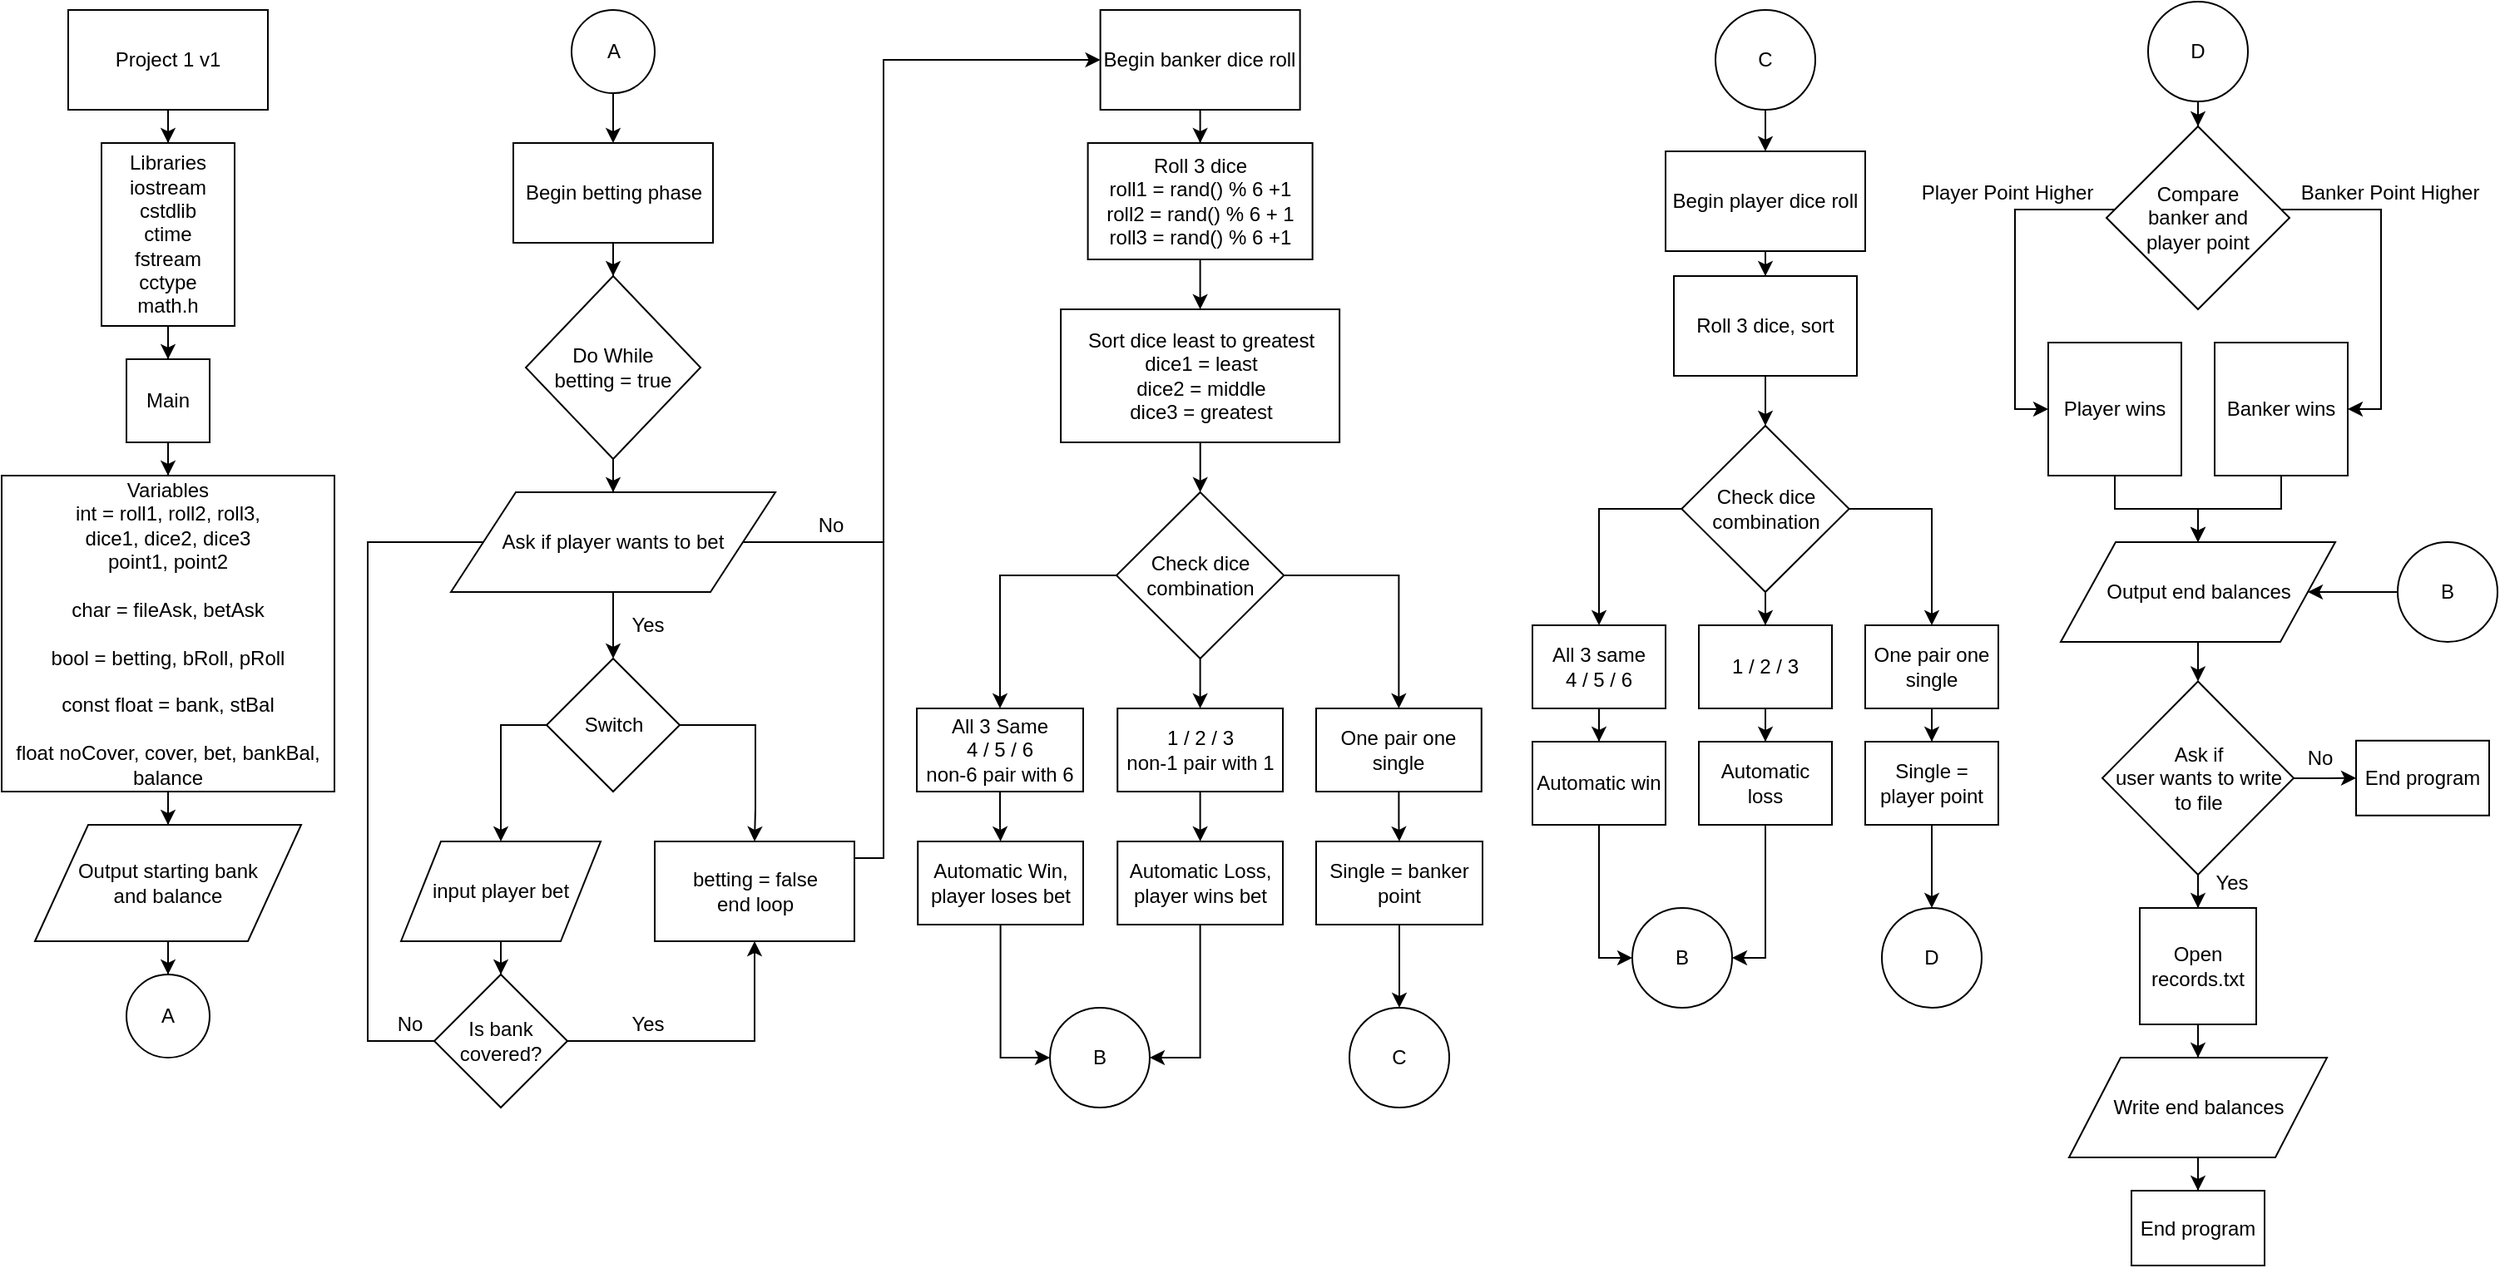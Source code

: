 <mxfile version="12.6.5" type="device"><diagram id="Jo1ws58JLlrks5ArrXlt" name="Page-1"><mxGraphModel dx="1667" dy="1158" grid="1" gridSize="10" guides="1" tooltips="1" connect="1" arrows="1" fold="1" page="1" pageScale="1" pageWidth="1600" pageHeight="900" math="0" shadow="0"><root><mxCell id="0"/><mxCell id="1" parent="0"/><mxCell id="1W0W-filQM1t0d3yx_g4-24" style="edgeStyle=orthogonalEdgeStyle;rounded=0;orthogonalLoop=1;jettySize=auto;html=1;entryX=0.5;entryY=0;entryDx=0;entryDy=0;" edge="1" parent="1" source="1W0W-filQM1t0d3yx_g4-5" target="1W0W-filQM1t0d3yx_g4-6"><mxGeometry relative="1" as="geometry"/></mxCell><mxCell id="1W0W-filQM1t0d3yx_g4-5" value="Project 1 v1" style="rounded=0;whiteSpace=wrap;html=1;" vertex="1" parent="1"><mxGeometry x="50" y="20" width="120" height="60" as="geometry"/></mxCell><mxCell id="1W0W-filQM1t0d3yx_g4-25" style="edgeStyle=orthogonalEdgeStyle;rounded=0;orthogonalLoop=1;jettySize=auto;html=1;entryX=0.5;entryY=0;entryDx=0;entryDy=0;" edge="1" parent="1" source="1W0W-filQM1t0d3yx_g4-6" target="1W0W-filQM1t0d3yx_g4-8"><mxGeometry relative="1" as="geometry"/></mxCell><mxCell id="1W0W-filQM1t0d3yx_g4-6" value="&lt;div&gt;Libraries&lt;/div&gt;&lt;div&gt;iostream&lt;/div&gt;&lt;div&gt;cstdlib&lt;/div&gt;&lt;div&gt;ctime&lt;/div&gt;&lt;div&gt;fstream&lt;/div&gt;&lt;div&gt;cctype&lt;/div&gt;&lt;div&gt;math.h&lt;br&gt;&lt;/div&gt;" style="rounded=0;whiteSpace=wrap;html=1;" vertex="1" parent="1"><mxGeometry x="70" y="100" width="80" height="110" as="geometry"/></mxCell><mxCell id="1W0W-filQM1t0d3yx_g4-26" style="edgeStyle=orthogonalEdgeStyle;rounded=0;orthogonalLoop=1;jettySize=auto;html=1;entryX=0.5;entryY=0;entryDx=0;entryDy=0;" edge="1" parent="1" source="1W0W-filQM1t0d3yx_g4-8" target="1W0W-filQM1t0d3yx_g4-9"><mxGeometry relative="1" as="geometry"/></mxCell><mxCell id="1W0W-filQM1t0d3yx_g4-8" value="&lt;div&gt;Main&lt;/div&gt;" style="whiteSpace=wrap;html=1;aspect=fixed;" vertex="1" parent="1"><mxGeometry x="85" y="230" width="50" height="50" as="geometry"/></mxCell><mxCell id="1W0W-filQM1t0d3yx_g4-27" style="edgeStyle=orthogonalEdgeStyle;rounded=0;orthogonalLoop=1;jettySize=auto;html=1;entryX=0.5;entryY=0;entryDx=0;entryDy=0;" edge="1" parent="1" source="1W0W-filQM1t0d3yx_g4-9" target="1W0W-filQM1t0d3yx_g4-10"><mxGeometry relative="1" as="geometry"/></mxCell><mxCell id="1W0W-filQM1t0d3yx_g4-9" value="&lt;div&gt;Variables&lt;/div&gt;&lt;div&gt;int = roll1, roll2, roll3,&lt;/div&gt;&lt;div&gt;dice1, dice2, dice3&lt;/div&gt;&lt;div&gt;point1, point2&lt;/div&gt;&lt;div&gt;&lt;br&gt;&lt;/div&gt;&lt;div&gt;char = fileAsk, betAsk&lt;/div&gt;&lt;div&gt;&lt;br&gt;&lt;/div&gt;&lt;div align=&quot;center&quot;&gt;bool = betting, bRoll, pRoll&lt;/div&gt;&lt;div align=&quot;center&quot;&gt;&lt;br&gt;&lt;/div&gt;&lt;div align=&quot;center&quot;&gt;const float = bank, stBal&lt;/div&gt;&lt;div align=&quot;center&quot;&gt;&lt;br&gt;&lt;/div&gt;&lt;div align=&quot;center&quot;&gt;float noCover, cover, bet, bankBal, balance&lt;br&gt;&lt;/div&gt;" style="rounded=0;whiteSpace=wrap;html=1;" vertex="1" parent="1"><mxGeometry x="10" y="300" width="200" height="190" as="geometry"/></mxCell><mxCell id="1W0W-filQM1t0d3yx_g4-28" style="edgeStyle=orthogonalEdgeStyle;rounded=0;orthogonalLoop=1;jettySize=auto;html=1;entryX=0.5;entryY=0;entryDx=0;entryDy=0;" edge="1" parent="1" source="1W0W-filQM1t0d3yx_g4-10" target="1W0W-filQM1t0d3yx_g4-12"><mxGeometry relative="1" as="geometry"/></mxCell><mxCell id="1W0W-filQM1t0d3yx_g4-10" value="&lt;div&gt;Output starting bank&lt;/div&gt;&lt;div&gt; and balance&lt;/div&gt;" style="shape=parallelogram;perimeter=parallelogramPerimeter;whiteSpace=wrap;html=1;" vertex="1" parent="1"><mxGeometry x="30" y="510" width="160" height="70" as="geometry"/></mxCell><mxCell id="1W0W-filQM1t0d3yx_g4-12" value="A" style="ellipse;whiteSpace=wrap;html=1;aspect=fixed;" vertex="1" parent="1"><mxGeometry x="85" y="600" width="50" height="50" as="geometry"/></mxCell><mxCell id="1W0W-filQM1t0d3yx_g4-29" style="edgeStyle=orthogonalEdgeStyle;rounded=0;orthogonalLoop=1;jettySize=auto;html=1;entryX=0.5;entryY=0;entryDx=0;entryDy=0;" edge="1" parent="1" source="1W0W-filQM1t0d3yx_g4-13" target="1W0W-filQM1t0d3yx_g4-14"><mxGeometry relative="1" as="geometry"/></mxCell><mxCell id="1W0W-filQM1t0d3yx_g4-13" value="A" style="ellipse;whiteSpace=wrap;html=1;aspect=fixed;" vertex="1" parent="1"><mxGeometry x="352.5" y="20" width="50" height="50" as="geometry"/></mxCell><mxCell id="1W0W-filQM1t0d3yx_g4-30" style="edgeStyle=orthogonalEdgeStyle;rounded=0;orthogonalLoop=1;jettySize=auto;html=1;entryX=0.5;entryY=0;entryDx=0;entryDy=0;" edge="1" parent="1" source="1W0W-filQM1t0d3yx_g4-14" target="1W0W-filQM1t0d3yx_g4-15"><mxGeometry relative="1" as="geometry"/></mxCell><mxCell id="1W0W-filQM1t0d3yx_g4-14" value="Begin betting phase" style="rounded=0;whiteSpace=wrap;html=1;" vertex="1" parent="1"><mxGeometry x="317.5" y="100" width="120" height="60" as="geometry"/></mxCell><mxCell id="1W0W-filQM1t0d3yx_g4-31" style="edgeStyle=orthogonalEdgeStyle;rounded=0;orthogonalLoop=1;jettySize=auto;html=1;" edge="1" parent="1" source="1W0W-filQM1t0d3yx_g4-15" target="1W0W-filQM1t0d3yx_g4-17"><mxGeometry relative="1" as="geometry"/></mxCell><mxCell id="1W0W-filQM1t0d3yx_g4-15" value="&lt;div&gt;Do While&lt;/div&gt;&lt;div&gt;betting = true&lt;br&gt;&lt;/div&gt;" style="rhombus;whiteSpace=wrap;html=1;" vertex="1" parent="1"><mxGeometry x="325" y="180" width="105" height="110" as="geometry"/></mxCell><mxCell id="1W0W-filQM1t0d3yx_g4-32" style="edgeStyle=orthogonalEdgeStyle;rounded=0;orthogonalLoop=1;jettySize=auto;html=1;" edge="1" parent="1" source="1W0W-filQM1t0d3yx_g4-17" target="1W0W-filQM1t0d3yx_g4-19"><mxGeometry relative="1" as="geometry"/></mxCell><mxCell id="1W0W-filQM1t0d3yx_g4-58" value="" style="edgeStyle=orthogonalEdgeStyle;rounded=0;orthogonalLoop=1;jettySize=auto;html=1;entryX=0;entryY=0.5;entryDx=0;entryDy=0;" edge="1" parent="1" source="1W0W-filQM1t0d3yx_g4-17" target="1W0W-filQM1t0d3yx_g4-23"><mxGeometry relative="1" as="geometry"><mxPoint x="550" y="340" as="targetPoint"/><Array as="points"><mxPoint x="540" y="340"/><mxPoint x="540" y="50"/></Array></mxGeometry></mxCell><mxCell id="1W0W-filQM1t0d3yx_g4-17" value="Ask if player wants to bet" style="shape=parallelogram;perimeter=parallelogramPerimeter;whiteSpace=wrap;html=1;" vertex="1" parent="1"><mxGeometry x="280" y="310" width="195" height="60" as="geometry"/></mxCell><mxCell id="1W0W-filQM1t0d3yx_g4-33" style="edgeStyle=orthogonalEdgeStyle;rounded=0;orthogonalLoop=1;jettySize=auto;html=1;entryX=0.5;entryY=0;entryDx=0;entryDy=0;" edge="1" parent="1" source="1W0W-filQM1t0d3yx_g4-19" target="1W0W-filQM1t0d3yx_g4-22"><mxGeometry relative="1" as="geometry"><Array as="points"><mxPoint x="310" y="450"/></Array></mxGeometry></mxCell><mxCell id="1W0W-filQM1t0d3yx_g4-34" style="edgeStyle=orthogonalEdgeStyle;rounded=0;orthogonalLoop=1;jettySize=auto;html=1;entryX=0.5;entryY=0;entryDx=0;entryDy=0;" edge="1" parent="1" source="1W0W-filQM1t0d3yx_g4-19" target="1W0W-filQM1t0d3yx_g4-20"><mxGeometry relative="1" as="geometry"><Array as="points"><mxPoint x="463" y="450"/><mxPoint x="463" y="500"/></Array></mxGeometry></mxCell><mxCell id="1W0W-filQM1t0d3yx_g4-19" value="Switch" style="rhombus;whiteSpace=wrap;html=1;" vertex="1" parent="1"><mxGeometry x="337.5" y="410" width="80" height="80" as="geometry"/></mxCell><mxCell id="1W0W-filQM1t0d3yx_g4-60" value="" style="edgeStyle=orthogonalEdgeStyle;rounded=0;orthogonalLoop=1;jettySize=auto;html=1;endArrow=none;endFill=0;" edge="1" parent="1" source="1W0W-filQM1t0d3yx_g4-20"><mxGeometry relative="1" as="geometry"><mxPoint x="540" y="340" as="targetPoint"/><Array as="points"><mxPoint x="540" y="530"/></Array></mxGeometry></mxCell><mxCell id="1W0W-filQM1t0d3yx_g4-20" value="&lt;div&gt;betting = false&lt;/div&gt;&lt;div&gt;end loop&lt;br&gt;&lt;/div&gt;" style="rounded=0;whiteSpace=wrap;html=1;" vertex="1" parent="1"><mxGeometry x="402.5" y="520" width="120" height="60" as="geometry"/></mxCell><mxCell id="1W0W-filQM1t0d3yx_g4-41" style="edgeStyle=orthogonalEdgeStyle;rounded=0;orthogonalLoop=1;jettySize=auto;html=1;entryX=0.5;entryY=0;entryDx=0;entryDy=0;" edge="1" parent="1" source="1W0W-filQM1t0d3yx_g4-22" target="1W0W-filQM1t0d3yx_g4-40"><mxGeometry relative="1" as="geometry"/></mxCell><mxCell id="1W0W-filQM1t0d3yx_g4-22" value="input player bet" style="shape=parallelogram;perimeter=parallelogramPerimeter;whiteSpace=wrap;html=1;" vertex="1" parent="1"><mxGeometry x="250" y="520" width="120" height="60" as="geometry"/></mxCell><mxCell id="1W0W-filQM1t0d3yx_g4-87" style="edgeStyle=orthogonalEdgeStyle;rounded=0;orthogonalLoop=1;jettySize=auto;html=1;entryX=0.5;entryY=0;entryDx=0;entryDy=0;endArrow=classic;endFill=1;" edge="1" parent="1" source="1W0W-filQM1t0d3yx_g4-23" target="1W0W-filQM1t0d3yx_g4-66"><mxGeometry relative="1" as="geometry"/></mxCell><mxCell id="1W0W-filQM1t0d3yx_g4-23" value="Begin banker dice roll" style="rounded=0;whiteSpace=wrap;html=1;" vertex="1" parent="1"><mxGeometry x="670.31" y="20" width="120" height="60" as="geometry"/></mxCell><mxCell id="1W0W-filQM1t0d3yx_g4-64" style="edgeStyle=orthogonalEdgeStyle;rounded=0;orthogonalLoop=1;jettySize=auto;html=1;entryX=0.5;entryY=1;entryDx=0;entryDy=0;endArrow=classic;endFill=1;" edge="1" parent="1" source="1W0W-filQM1t0d3yx_g4-40" target="1W0W-filQM1t0d3yx_g4-20"><mxGeometry relative="1" as="geometry"/></mxCell><mxCell id="1W0W-filQM1t0d3yx_g4-65" style="edgeStyle=orthogonalEdgeStyle;rounded=0;orthogonalLoop=1;jettySize=auto;html=1;entryX=0;entryY=0.5;entryDx=0;entryDy=0;endArrow=none;endFill=0;" edge="1" parent="1" source="1W0W-filQM1t0d3yx_g4-40" target="1W0W-filQM1t0d3yx_g4-17"><mxGeometry relative="1" as="geometry"><Array as="points"><mxPoint x="230" y="640"/><mxPoint x="230" y="340"/></Array></mxGeometry></mxCell><mxCell id="1W0W-filQM1t0d3yx_g4-40" value="Is bank covered?" style="rhombus;whiteSpace=wrap;html=1;" vertex="1" parent="1"><mxGeometry x="270" y="600" width="80" height="80" as="geometry"/></mxCell><mxCell id="1W0W-filQM1t0d3yx_g4-49" value="&lt;div&gt;Yes&lt;/div&gt;" style="text;html=1;align=center;verticalAlign=middle;resizable=0;points=[];autosize=1;" vertex="1" parent="1"><mxGeometry x="377.5" y="620" width="40" height="20" as="geometry"/></mxCell><mxCell id="1W0W-filQM1t0d3yx_g4-55" value="No" style="text;html=1;align=center;verticalAlign=middle;resizable=0;points=[];autosize=1;" vertex="1" parent="1"><mxGeometry x="240" y="620" width="30" height="20" as="geometry"/></mxCell><mxCell id="1W0W-filQM1t0d3yx_g4-61" value="Yes" style="text;html=1;align=center;verticalAlign=middle;resizable=0;points=[];autosize=1;" vertex="1" parent="1"><mxGeometry x="377.5" y="380" width="40" height="20" as="geometry"/></mxCell><mxCell id="1W0W-filQM1t0d3yx_g4-62" value="No" style="text;html=1;align=center;verticalAlign=middle;resizable=0;points=[];autosize=1;" vertex="1" parent="1"><mxGeometry x="492.5" y="320" width="30" height="20" as="geometry"/></mxCell><mxCell id="1W0W-filQM1t0d3yx_g4-88" style="edgeStyle=orthogonalEdgeStyle;rounded=0;orthogonalLoop=1;jettySize=auto;html=1;entryX=0.5;entryY=0;entryDx=0;entryDy=0;endArrow=classic;endFill=1;" edge="1" parent="1" source="1W0W-filQM1t0d3yx_g4-66" target="1W0W-filQM1t0d3yx_g4-68"><mxGeometry relative="1" as="geometry"/></mxCell><mxCell id="1W0W-filQM1t0d3yx_g4-66" value="&lt;div&gt;Roll 3 dice&lt;/div&gt;&lt;div&gt;roll1 = rand() % 6 +1&lt;br&gt;&lt;/div&gt;&lt;div&gt;roll2 = rand() % 6 + 1&lt;br&gt;&lt;/div&gt;&lt;div&gt;roll3 = rand() % 6 +1&lt;br&gt;&lt;/div&gt;" style="rounded=0;whiteSpace=wrap;html=1;" vertex="1" parent="1"><mxGeometry x="662.81" y="100" width="135" height="70" as="geometry"/></mxCell><mxCell id="1W0W-filQM1t0d3yx_g4-89" style="edgeStyle=orthogonalEdgeStyle;rounded=0;orthogonalLoop=1;jettySize=auto;html=1;entryX=0.5;entryY=0;entryDx=0;entryDy=0;endArrow=classic;endFill=1;" edge="1" parent="1" source="1W0W-filQM1t0d3yx_g4-68" target="1W0W-filQM1t0d3yx_g4-70"><mxGeometry relative="1" as="geometry"/></mxCell><mxCell id="1W0W-filQM1t0d3yx_g4-68" value="&lt;div&gt;Sort dice least to greatest&lt;/div&gt;&lt;div&gt;dice1 = least&lt;/div&gt;&lt;div&gt;dice2 = middle&lt;/div&gt;&lt;div&gt;dice3 = greatest&lt;br&gt;&lt;/div&gt;" style="rounded=0;whiteSpace=wrap;html=1;" vertex="1" parent="1"><mxGeometry x="646.56" y="200" width="167.5" height="80" as="geometry"/></mxCell><mxCell id="1W0W-filQM1t0d3yx_g4-79" style="edgeStyle=orthogonalEdgeStyle;rounded=0;orthogonalLoop=1;jettySize=auto;html=1;entryX=0.5;entryY=0;entryDx=0;entryDy=0;endArrow=classic;endFill=1;" edge="1" parent="1" source="1W0W-filQM1t0d3yx_g4-70" target="1W0W-filQM1t0d3yx_g4-71"><mxGeometry relative="1" as="geometry"/></mxCell><mxCell id="1W0W-filQM1t0d3yx_g4-82" style="edgeStyle=orthogonalEdgeStyle;rounded=0;orthogonalLoop=1;jettySize=auto;html=1;entryX=0.5;entryY=0;entryDx=0;entryDy=0;endArrow=classic;endFill=1;" edge="1" parent="1" source="1W0W-filQM1t0d3yx_g4-70" target="1W0W-filQM1t0d3yx_g4-73"><mxGeometry relative="1" as="geometry"/></mxCell><mxCell id="1W0W-filQM1t0d3yx_g4-84" style="edgeStyle=orthogonalEdgeStyle;rounded=0;orthogonalLoop=1;jettySize=auto;html=1;entryX=0.5;entryY=0;entryDx=0;entryDy=0;endArrow=classic;endFill=1;" edge="1" parent="1" source="1W0W-filQM1t0d3yx_g4-70" target="1W0W-filQM1t0d3yx_g4-75"><mxGeometry relative="1" as="geometry"/></mxCell><mxCell id="1W0W-filQM1t0d3yx_g4-70" value="&lt;div&gt;Check dice combination&lt;/div&gt;" style="rhombus;whiteSpace=wrap;html=1;" vertex="1" parent="1"><mxGeometry x="680" y="310" width="100.62" height="100" as="geometry"/></mxCell><mxCell id="1W0W-filQM1t0d3yx_g4-81" style="edgeStyle=orthogonalEdgeStyle;rounded=0;orthogonalLoop=1;jettySize=auto;html=1;entryX=0.5;entryY=0;entryDx=0;entryDy=0;endArrow=classic;endFill=1;" edge="1" parent="1" source="1W0W-filQM1t0d3yx_g4-71" target="1W0W-filQM1t0d3yx_g4-72"><mxGeometry relative="1" as="geometry"><Array as="points"><mxPoint x="610" y="510"/><mxPoint x="610" y="510"/></Array></mxGeometry></mxCell><mxCell id="1W0W-filQM1t0d3yx_g4-71" value="&lt;div&gt;All 3 Same&lt;/div&gt;&lt;div&gt;4 / 5 / 6&lt;/div&gt;&lt;div&gt;non-6 pair with 6&lt;br&gt;&lt;/div&gt;" style="rounded=0;whiteSpace=wrap;html=1;" vertex="1" parent="1"><mxGeometry x="560" y="440" width="100" height="50" as="geometry"/></mxCell><mxCell id="1W0W-filQM1t0d3yx_g4-95" style="edgeStyle=orthogonalEdgeStyle;rounded=0;orthogonalLoop=1;jettySize=auto;html=1;entryX=0;entryY=0.5;entryDx=0;entryDy=0;endArrow=classic;endFill=1;" edge="1" parent="1" source="1W0W-filQM1t0d3yx_g4-72" target="1W0W-filQM1t0d3yx_g4-94"><mxGeometry relative="1" as="geometry"/></mxCell><mxCell id="1W0W-filQM1t0d3yx_g4-72" value="Automatic Win, player loses bet" style="rounded=0;whiteSpace=wrap;html=1;" vertex="1" parent="1"><mxGeometry x="560.62" y="520" width="99.38" height="50" as="geometry"/></mxCell><mxCell id="1W0W-filQM1t0d3yx_g4-83" style="edgeStyle=orthogonalEdgeStyle;rounded=0;orthogonalLoop=1;jettySize=auto;html=1;entryX=0.5;entryY=0;entryDx=0;entryDy=0;endArrow=classic;endFill=1;" edge="1" parent="1" source="1W0W-filQM1t0d3yx_g4-73" target="1W0W-filQM1t0d3yx_g4-74"><mxGeometry relative="1" as="geometry"/></mxCell><mxCell id="1W0W-filQM1t0d3yx_g4-73" value="&lt;div&gt;1 / 2 / 3&lt;/div&gt;&lt;div&gt;non-1 pair with 1&lt;br&gt;&lt;/div&gt;" style="rounded=0;whiteSpace=wrap;html=1;" vertex="1" parent="1"><mxGeometry x="680.62" y="440" width="99.38" height="50" as="geometry"/></mxCell><mxCell id="1W0W-filQM1t0d3yx_g4-96" style="edgeStyle=orthogonalEdgeStyle;rounded=0;orthogonalLoop=1;jettySize=auto;html=1;entryX=1;entryY=0.5;entryDx=0;entryDy=0;endArrow=classic;endFill=1;" edge="1" parent="1" source="1W0W-filQM1t0d3yx_g4-74" target="1W0W-filQM1t0d3yx_g4-94"><mxGeometry relative="1" as="geometry"/></mxCell><mxCell id="1W0W-filQM1t0d3yx_g4-74" value="Automatic Loss, player wins bet" style="rounded=0;whiteSpace=wrap;html=1;" vertex="1" parent="1"><mxGeometry x="680.62" y="520" width="99.38" height="50" as="geometry"/></mxCell><mxCell id="1W0W-filQM1t0d3yx_g4-85" style="edgeStyle=orthogonalEdgeStyle;rounded=0;orthogonalLoop=1;jettySize=auto;html=1;entryX=0.5;entryY=0;entryDx=0;entryDy=0;endArrow=classic;endFill=1;" edge="1" parent="1" source="1W0W-filQM1t0d3yx_g4-75" target="1W0W-filQM1t0d3yx_g4-76"><mxGeometry relative="1" as="geometry"/></mxCell><mxCell id="1W0W-filQM1t0d3yx_g4-75" value="One pair one single" style="rounded=0;whiteSpace=wrap;html=1;" vertex="1" parent="1"><mxGeometry x="800" y="440" width="99.38" height="50" as="geometry"/></mxCell><mxCell id="1W0W-filQM1t0d3yx_g4-98" style="edgeStyle=orthogonalEdgeStyle;rounded=0;orthogonalLoop=1;jettySize=auto;html=1;entryX=0.5;entryY=0;entryDx=0;entryDy=0;endArrow=classic;endFill=1;" edge="1" parent="1" source="1W0W-filQM1t0d3yx_g4-76" target="1W0W-filQM1t0d3yx_g4-97"><mxGeometry relative="1" as="geometry"/></mxCell><mxCell id="1W0W-filQM1t0d3yx_g4-76" value="Single = banker point" style="rounded=0;whiteSpace=wrap;html=1;" vertex="1" parent="1"><mxGeometry x="800" y="520" width="100" height="50" as="geometry"/></mxCell><mxCell id="1W0W-filQM1t0d3yx_g4-94" value="B" style="ellipse;whiteSpace=wrap;html=1;aspect=fixed;" vertex="1" parent="1"><mxGeometry x="640" y="620" width="60" height="60" as="geometry"/></mxCell><mxCell id="1W0W-filQM1t0d3yx_g4-97" value="C" style="ellipse;whiteSpace=wrap;html=1;aspect=fixed;" vertex="1" parent="1"><mxGeometry x="820" y="620" width="60" height="60" as="geometry"/></mxCell><mxCell id="1W0W-filQM1t0d3yx_g4-127" style="edgeStyle=orthogonalEdgeStyle;rounded=0;orthogonalLoop=1;jettySize=auto;html=1;entryX=0.5;entryY=0;entryDx=0;entryDy=0;endArrow=classic;endFill=1;" edge="1" parent="1" source="1W0W-filQM1t0d3yx_g4-99" target="1W0W-filQM1t0d3yx_g4-100"><mxGeometry relative="1" as="geometry"/></mxCell><mxCell id="1W0W-filQM1t0d3yx_g4-99" value="C" style="ellipse;whiteSpace=wrap;html=1;aspect=fixed;" vertex="1" parent="1"><mxGeometry x="1040" y="20" width="60" height="60" as="geometry"/></mxCell><mxCell id="1W0W-filQM1t0d3yx_g4-125" style="edgeStyle=orthogonalEdgeStyle;rounded=0;orthogonalLoop=1;jettySize=auto;html=1;entryX=0.5;entryY=0;entryDx=0;entryDy=0;endArrow=classic;endFill=1;" edge="1" parent="1" source="1W0W-filQM1t0d3yx_g4-100" target="1W0W-filQM1t0d3yx_g4-101"><mxGeometry relative="1" as="geometry"/></mxCell><mxCell id="1W0W-filQM1t0d3yx_g4-100" value="Begin player dice roll" style="rounded=0;whiteSpace=wrap;html=1;" vertex="1" parent="1"><mxGeometry x="1010" y="105" width="120" height="60" as="geometry"/></mxCell><mxCell id="1W0W-filQM1t0d3yx_g4-126" style="edgeStyle=orthogonalEdgeStyle;rounded=0;orthogonalLoop=1;jettySize=auto;html=1;endArrow=classic;endFill=1;" edge="1" parent="1" source="1W0W-filQM1t0d3yx_g4-101" target="1W0W-filQM1t0d3yx_g4-104"><mxGeometry relative="1" as="geometry"/></mxCell><mxCell id="1W0W-filQM1t0d3yx_g4-101" value="Roll 3 dice, sort" style="rounded=0;whiteSpace=wrap;html=1;" vertex="1" parent="1"><mxGeometry x="1015" y="180" width="110" height="60" as="geometry"/></mxCell><mxCell id="1W0W-filQM1t0d3yx_g4-119" style="edgeStyle=orthogonalEdgeStyle;rounded=0;orthogonalLoop=1;jettySize=auto;html=1;entryX=0.5;entryY=0;entryDx=0;entryDy=0;endArrow=classic;endFill=1;" edge="1" parent="1" source="1W0W-filQM1t0d3yx_g4-104" target="1W0W-filQM1t0d3yx_g4-105"><mxGeometry relative="1" as="geometry"/></mxCell><mxCell id="1W0W-filQM1t0d3yx_g4-120" style="edgeStyle=orthogonalEdgeStyle;rounded=0;orthogonalLoop=1;jettySize=auto;html=1;endArrow=classic;endFill=1;" edge="1" parent="1" source="1W0W-filQM1t0d3yx_g4-104" target="1W0W-filQM1t0d3yx_g4-111"><mxGeometry relative="1" as="geometry"/></mxCell><mxCell id="1W0W-filQM1t0d3yx_g4-121" style="edgeStyle=orthogonalEdgeStyle;rounded=0;orthogonalLoop=1;jettySize=auto;html=1;entryX=0.5;entryY=0;entryDx=0;entryDy=0;endArrow=classic;endFill=1;" edge="1" parent="1" source="1W0W-filQM1t0d3yx_g4-104" target="1W0W-filQM1t0d3yx_g4-115"><mxGeometry relative="1" as="geometry"/></mxCell><mxCell id="1W0W-filQM1t0d3yx_g4-104" value="&lt;div&gt;Check dice combination&lt;/div&gt;" style="rhombus;whiteSpace=wrap;html=1;" vertex="1" parent="1"><mxGeometry x="1019.69" y="270" width="100.62" height="100" as="geometry"/></mxCell><mxCell id="1W0W-filQM1t0d3yx_g4-122" style="edgeStyle=orthogonalEdgeStyle;rounded=0;orthogonalLoop=1;jettySize=auto;html=1;endArrow=classic;endFill=1;" edge="1" parent="1" source="1W0W-filQM1t0d3yx_g4-105" target="1W0W-filQM1t0d3yx_g4-106"><mxGeometry relative="1" as="geometry"/></mxCell><mxCell id="1W0W-filQM1t0d3yx_g4-105" value="&lt;div&gt;All 3 same&lt;/div&gt;&lt;div&gt;4 / 5 / 6&lt;br&gt;&lt;/div&gt;" style="rounded=0;whiteSpace=wrap;html=1;" vertex="1" parent="1"><mxGeometry x="930" y="390" width="80" height="50" as="geometry"/></mxCell><mxCell id="1W0W-filQM1t0d3yx_g4-129" style="edgeStyle=orthogonalEdgeStyle;rounded=0;orthogonalLoop=1;jettySize=auto;html=1;entryX=0;entryY=0.5;entryDx=0;entryDy=0;endArrow=classic;endFill=1;" edge="1" parent="1" source="1W0W-filQM1t0d3yx_g4-106" target="1W0W-filQM1t0d3yx_g4-128"><mxGeometry relative="1" as="geometry"/></mxCell><mxCell id="1W0W-filQM1t0d3yx_g4-106" value="&lt;div&gt;Automatic win&lt;/div&gt;" style="rounded=0;whiteSpace=wrap;html=1;" vertex="1" parent="1"><mxGeometry x="930" y="460" width="80" height="50" as="geometry"/></mxCell><mxCell id="1W0W-filQM1t0d3yx_g4-123" style="edgeStyle=orthogonalEdgeStyle;rounded=0;orthogonalLoop=1;jettySize=auto;html=1;endArrow=classic;endFill=1;" edge="1" parent="1" source="1W0W-filQM1t0d3yx_g4-111" target="1W0W-filQM1t0d3yx_g4-112"><mxGeometry relative="1" as="geometry"/></mxCell><mxCell id="1W0W-filQM1t0d3yx_g4-111" value="1 / 2 / 3" style="rounded=0;whiteSpace=wrap;html=1;" vertex="1" parent="1"><mxGeometry x="1030" y="390" width="80" height="50" as="geometry"/></mxCell><mxCell id="1W0W-filQM1t0d3yx_g4-130" style="edgeStyle=orthogonalEdgeStyle;rounded=0;orthogonalLoop=1;jettySize=auto;html=1;entryX=1;entryY=0.5;entryDx=0;entryDy=0;endArrow=classic;endFill=1;" edge="1" parent="1" source="1W0W-filQM1t0d3yx_g4-112" target="1W0W-filQM1t0d3yx_g4-128"><mxGeometry relative="1" as="geometry"/></mxCell><mxCell id="1W0W-filQM1t0d3yx_g4-112" value="&lt;div&gt;Automatic loss&lt;br&gt;&lt;/div&gt;" style="rounded=0;whiteSpace=wrap;html=1;" vertex="1" parent="1"><mxGeometry x="1030" y="460" width="80" height="50" as="geometry"/></mxCell><mxCell id="1W0W-filQM1t0d3yx_g4-124" style="edgeStyle=orthogonalEdgeStyle;rounded=0;orthogonalLoop=1;jettySize=auto;html=1;endArrow=classic;endFill=1;" edge="1" parent="1" source="1W0W-filQM1t0d3yx_g4-115" target="1W0W-filQM1t0d3yx_g4-116"><mxGeometry relative="1" as="geometry"/></mxCell><mxCell id="1W0W-filQM1t0d3yx_g4-115" value="One pair one single" style="rounded=0;whiteSpace=wrap;html=1;" vertex="1" parent="1"><mxGeometry x="1130" y="390" width="80" height="50" as="geometry"/></mxCell><mxCell id="1W0W-filQM1t0d3yx_g4-132" style="edgeStyle=orthogonalEdgeStyle;rounded=0;orthogonalLoop=1;jettySize=auto;html=1;entryX=0.5;entryY=0;entryDx=0;entryDy=0;endArrow=classic;endFill=1;" edge="1" parent="1" source="1W0W-filQM1t0d3yx_g4-116" target="1W0W-filQM1t0d3yx_g4-131"><mxGeometry relative="1" as="geometry"/></mxCell><mxCell id="1W0W-filQM1t0d3yx_g4-116" value="Single = player point" style="rounded=0;whiteSpace=wrap;html=1;" vertex="1" parent="1"><mxGeometry x="1130" y="460" width="80" height="50" as="geometry"/></mxCell><mxCell id="1W0W-filQM1t0d3yx_g4-128" value="B" style="ellipse;whiteSpace=wrap;html=1;aspect=fixed;" vertex="1" parent="1"><mxGeometry x="990" y="560" width="60" height="60" as="geometry"/></mxCell><mxCell id="1W0W-filQM1t0d3yx_g4-131" value="D" style="ellipse;whiteSpace=wrap;html=1;aspect=fixed;" vertex="1" parent="1"><mxGeometry x="1140" y="560" width="60" height="60" as="geometry"/></mxCell><mxCell id="1W0W-filQM1t0d3yx_g4-142" style="edgeStyle=orthogonalEdgeStyle;rounded=0;orthogonalLoop=1;jettySize=auto;html=1;entryX=0.5;entryY=0;entryDx=0;entryDy=0;endArrow=classic;endFill=1;" edge="1" parent="1" source="1W0W-filQM1t0d3yx_g4-133" target="1W0W-filQM1t0d3yx_g4-135"><mxGeometry relative="1" as="geometry"/></mxCell><mxCell id="1W0W-filQM1t0d3yx_g4-133" value="D" style="ellipse;whiteSpace=wrap;html=1;aspect=fixed;" vertex="1" parent="1"><mxGeometry x="1300" y="15" width="60" height="60" as="geometry"/></mxCell><mxCell id="1W0W-filQM1t0d3yx_g4-140" style="edgeStyle=orthogonalEdgeStyle;rounded=0;orthogonalLoop=1;jettySize=auto;html=1;entryX=0;entryY=0.5;entryDx=0;entryDy=0;endArrow=classic;endFill=1;" edge="1" parent="1" source="1W0W-filQM1t0d3yx_g4-135" target="1W0W-filQM1t0d3yx_g4-137"><mxGeometry relative="1" as="geometry"><Array as="points"><mxPoint x="1330" y="140"/><mxPoint x="1220" y="140"/><mxPoint x="1220" y="260"/></Array></mxGeometry></mxCell><mxCell id="1W0W-filQM1t0d3yx_g4-141" style="edgeStyle=orthogonalEdgeStyle;rounded=0;orthogonalLoop=1;jettySize=auto;html=1;entryX=1;entryY=0.5;entryDx=0;entryDy=0;endArrow=classic;endFill=1;" edge="1" parent="1" source="1W0W-filQM1t0d3yx_g4-135" target="1W0W-filQM1t0d3yx_g4-138"><mxGeometry relative="1" as="geometry"><Array as="points"><mxPoint x="1330" y="140"/><mxPoint x="1440" y="140"/><mxPoint x="1440" y="260"/></Array></mxGeometry></mxCell><mxCell id="1W0W-filQM1t0d3yx_g4-135" value="&lt;div&gt;Compare&lt;/div&gt;&lt;div&gt;banker and&lt;/div&gt;&lt;div&gt; player point&lt;/div&gt;" style="rhombus;whiteSpace=wrap;html=1;" vertex="1" parent="1"><mxGeometry x="1275" y="90" width="110" height="110" as="geometry"/></mxCell><mxCell id="1W0W-filQM1t0d3yx_g4-146" style="edgeStyle=orthogonalEdgeStyle;rounded=0;orthogonalLoop=1;jettySize=auto;html=1;entryX=0.5;entryY=0;entryDx=0;entryDy=0;endArrow=classic;endFill=1;" edge="1" parent="1" source="1W0W-filQM1t0d3yx_g4-137" target="1W0W-filQM1t0d3yx_g4-143"><mxGeometry relative="1" as="geometry"/></mxCell><mxCell id="1W0W-filQM1t0d3yx_g4-137" value="Player wins" style="whiteSpace=wrap;html=1;aspect=fixed;" vertex="1" parent="1"><mxGeometry x="1240" y="220" width="80" height="80" as="geometry"/></mxCell><mxCell id="1W0W-filQM1t0d3yx_g4-147" style="edgeStyle=orthogonalEdgeStyle;rounded=0;orthogonalLoop=1;jettySize=auto;html=1;entryX=0.5;entryY=0;entryDx=0;entryDy=0;endArrow=classic;endFill=1;" edge="1" parent="1" source="1W0W-filQM1t0d3yx_g4-138" target="1W0W-filQM1t0d3yx_g4-143"><mxGeometry relative="1" as="geometry"/></mxCell><mxCell id="1W0W-filQM1t0d3yx_g4-138" value="Banker wins" style="whiteSpace=wrap;html=1;aspect=fixed;" vertex="1" parent="1"><mxGeometry x="1340" y="220" width="80" height="80" as="geometry"/></mxCell><mxCell id="1W0W-filQM1t0d3yx_g4-153" style="edgeStyle=orthogonalEdgeStyle;rounded=0;orthogonalLoop=1;jettySize=auto;html=1;entryX=0.5;entryY=0;entryDx=0;entryDy=0;endArrow=classic;endFill=1;" edge="1" parent="1" source="1W0W-filQM1t0d3yx_g4-143" target="1W0W-filQM1t0d3yx_g4-150"><mxGeometry relative="1" as="geometry"/></mxCell><mxCell id="1W0W-filQM1t0d3yx_g4-143" value="Output end balances" style="shape=parallelogram;perimeter=parallelogramPerimeter;whiteSpace=wrap;html=1;" vertex="1" parent="1"><mxGeometry x="1247.5" y="340" width="165" height="60" as="geometry"/></mxCell><mxCell id="1W0W-filQM1t0d3yx_g4-149" style="edgeStyle=orthogonalEdgeStyle;rounded=0;orthogonalLoop=1;jettySize=auto;html=1;entryX=1;entryY=0.5;entryDx=0;entryDy=0;endArrow=classic;endFill=1;" edge="1" parent="1" source="1W0W-filQM1t0d3yx_g4-148" target="1W0W-filQM1t0d3yx_g4-143"><mxGeometry relative="1" as="geometry"/></mxCell><mxCell id="1W0W-filQM1t0d3yx_g4-148" value="B" style="ellipse;whiteSpace=wrap;html=1;aspect=fixed;" vertex="1" parent="1"><mxGeometry x="1450" y="340" width="60" height="60" as="geometry"/></mxCell><mxCell id="1W0W-filQM1t0d3yx_g4-156" style="edgeStyle=orthogonalEdgeStyle;rounded=0;orthogonalLoop=1;jettySize=auto;html=1;entryX=0;entryY=0.5;entryDx=0;entryDy=0;endArrow=classic;endFill=1;" edge="1" parent="1" source="1W0W-filQM1t0d3yx_g4-150" target="1W0W-filQM1t0d3yx_g4-155"><mxGeometry relative="1" as="geometry"/></mxCell><mxCell id="1W0W-filQM1t0d3yx_g4-162" style="edgeStyle=orthogonalEdgeStyle;rounded=0;orthogonalLoop=1;jettySize=auto;html=1;endArrow=classic;endFill=1;" edge="1" parent="1" source="1W0W-filQM1t0d3yx_g4-150" target="1W0W-filQM1t0d3yx_g4-158"><mxGeometry relative="1" as="geometry"/></mxCell><mxCell id="1W0W-filQM1t0d3yx_g4-150" value="&lt;div&gt;Ask if &lt;br&gt;&lt;/div&gt;&lt;div&gt;user wants to write to file&lt;/div&gt;" style="rhombus;whiteSpace=wrap;html=1;" vertex="1" parent="1"><mxGeometry x="1272.5" y="423.75" width="115" height="116.25" as="geometry"/></mxCell><mxCell id="1W0W-filQM1t0d3yx_g4-151" value="Player Point Higher" style="text;html=1;align=center;verticalAlign=middle;resizable=0;points=[];autosize=1;" vertex="1" parent="1"><mxGeometry x="1155" y="120" width="120" height="20" as="geometry"/></mxCell><mxCell id="1W0W-filQM1t0d3yx_g4-152" value="Banker Point Higher" style="text;html=1;align=center;verticalAlign=middle;resizable=0;points=[];autosize=1;" vertex="1" parent="1"><mxGeometry x="1385" y="120" width="120" height="20" as="geometry"/></mxCell><mxCell id="1W0W-filQM1t0d3yx_g4-155" value="End program" style="rounded=0;whiteSpace=wrap;html=1;" vertex="1" parent="1"><mxGeometry x="1425" y="459.38" width="80" height="45" as="geometry"/></mxCell><mxCell id="1W0W-filQM1t0d3yx_g4-157" value="No" style="text;html=1;align=center;verticalAlign=middle;resizable=0;points=[];autosize=1;" vertex="1" parent="1"><mxGeometry x="1387.5" y="460" width="30" height="20" as="geometry"/></mxCell><mxCell id="1W0W-filQM1t0d3yx_g4-164" style="edgeStyle=orthogonalEdgeStyle;rounded=0;orthogonalLoop=1;jettySize=auto;html=1;entryX=0.5;entryY=0;entryDx=0;entryDy=0;endArrow=classic;endFill=1;" edge="1" parent="1" source="1W0W-filQM1t0d3yx_g4-158" target="1W0W-filQM1t0d3yx_g4-159"><mxGeometry relative="1" as="geometry"/></mxCell><mxCell id="1W0W-filQM1t0d3yx_g4-158" value="Open records.txt" style="whiteSpace=wrap;html=1;aspect=fixed;" vertex="1" parent="1"><mxGeometry x="1295" y="560" width="70" height="70" as="geometry"/></mxCell><mxCell id="1W0W-filQM1t0d3yx_g4-167" style="edgeStyle=orthogonalEdgeStyle;rounded=0;orthogonalLoop=1;jettySize=auto;html=1;entryX=0.5;entryY=0;entryDx=0;entryDy=0;endArrow=classic;endFill=1;" edge="1" parent="1" source="1W0W-filQM1t0d3yx_g4-159" target="1W0W-filQM1t0d3yx_g4-161"><mxGeometry relative="1" as="geometry"/></mxCell><mxCell id="1W0W-filQM1t0d3yx_g4-159" value="Write end balances" style="shape=parallelogram;perimeter=parallelogramPerimeter;whiteSpace=wrap;html=1;" vertex="1" parent="1"><mxGeometry x="1252.5" y="650" width="155" height="60" as="geometry"/></mxCell><mxCell id="1W0W-filQM1t0d3yx_g4-161" value="End program" style="rounded=0;whiteSpace=wrap;html=1;" vertex="1" parent="1"><mxGeometry x="1290" y="730" width="80" height="45" as="geometry"/></mxCell><mxCell id="1W0W-filQM1t0d3yx_g4-168" value="Yes" style="text;html=1;align=center;verticalAlign=middle;resizable=0;points=[];autosize=1;" vertex="1" parent="1"><mxGeometry x="1330" y="535" width="40" height="20" as="geometry"/></mxCell></root></mxGraphModel></diagram></mxfile>